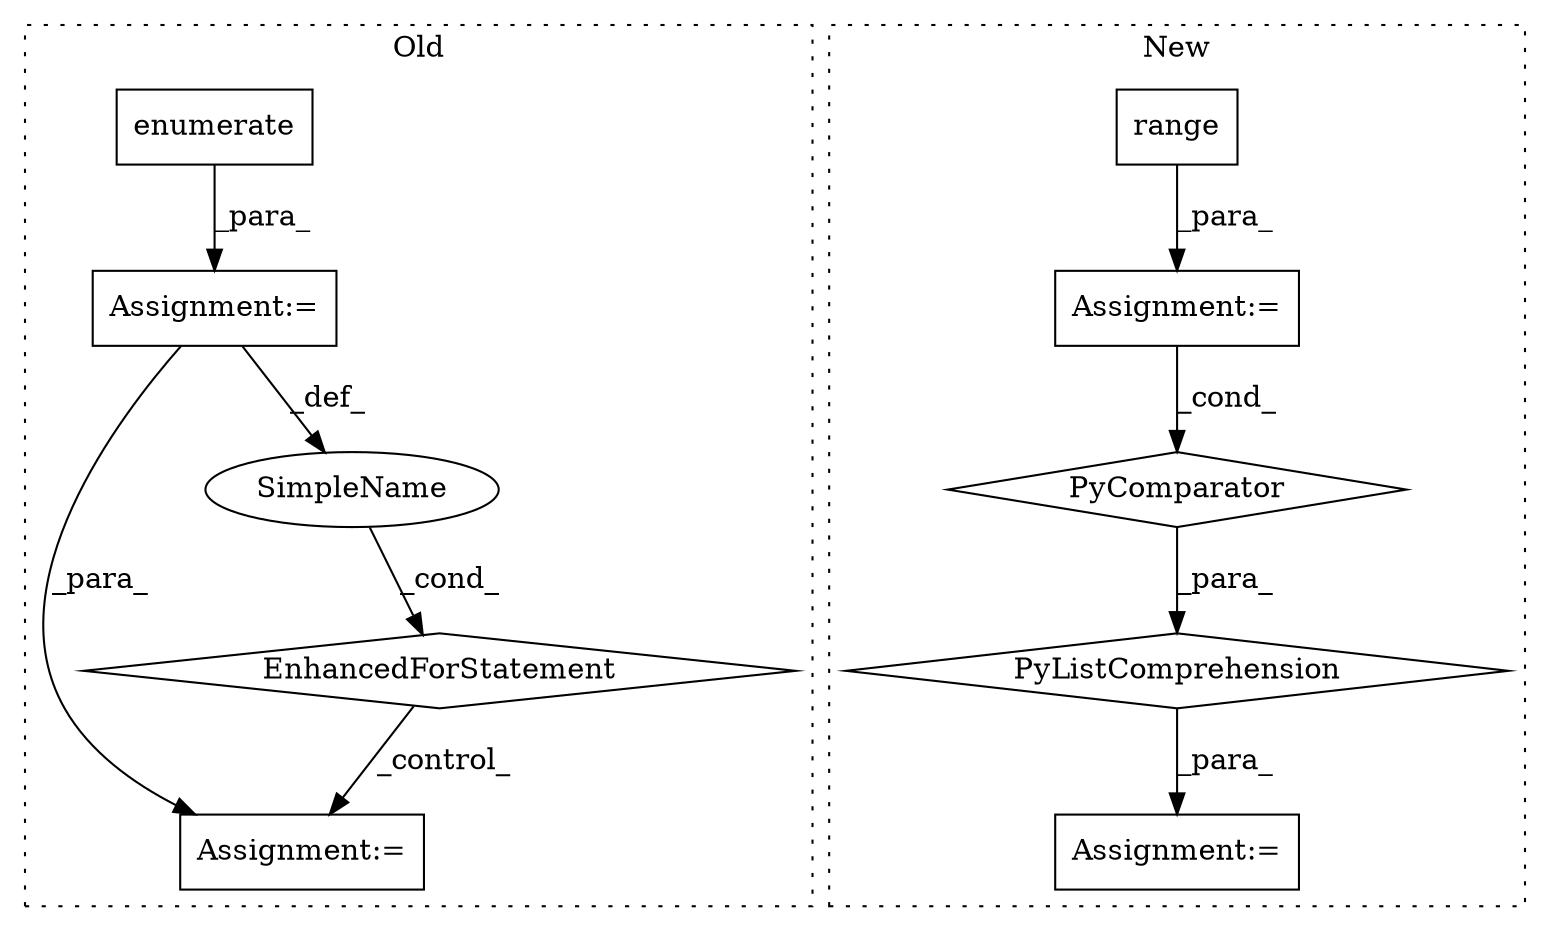digraph G {
subgraph cluster0 {
1 [label="enumerate" a="32" s="6475,6499" l="10,1" shape="box"];
4 [label="Assignment:=" a="7" s="6390,6500" l="65,2" shape="box"];
7 [label="EnhancedForStatement" a="70" s="6390,6500" l="65,2" shape="diamond"];
8 [label="Assignment:=" a="7" s="6515" l="1" shape="box"];
9 [label="SimpleName" a="42" s="6459" l="13" shape="ellipse"];
label = "Old";
style="dotted";
}
subgraph cluster1 {
2 [label="PyListComprehension" a="109" s="6660" l="207" shape="diamond"];
3 [label="PyComparator" a="113" s="6817" l="42" shape="diamond"];
5 [label="Assignment:=" a="7" s="6817" l="42" shape="box"];
6 [label="Assignment:=" a="7" s="6958,7110" l="78,2" shape="box"];
10 [label="range" a="32" s="6824,6849" l="6,1" shape="box"];
label = "New";
style="dotted";
}
1 -> 4 [label="_para_"];
2 -> 6 [label="_para_"];
3 -> 2 [label="_para_"];
4 -> 8 [label="_para_"];
4 -> 9 [label="_def_"];
5 -> 3 [label="_cond_"];
7 -> 8 [label="_control_"];
9 -> 7 [label="_cond_"];
10 -> 5 [label="_para_"];
}
